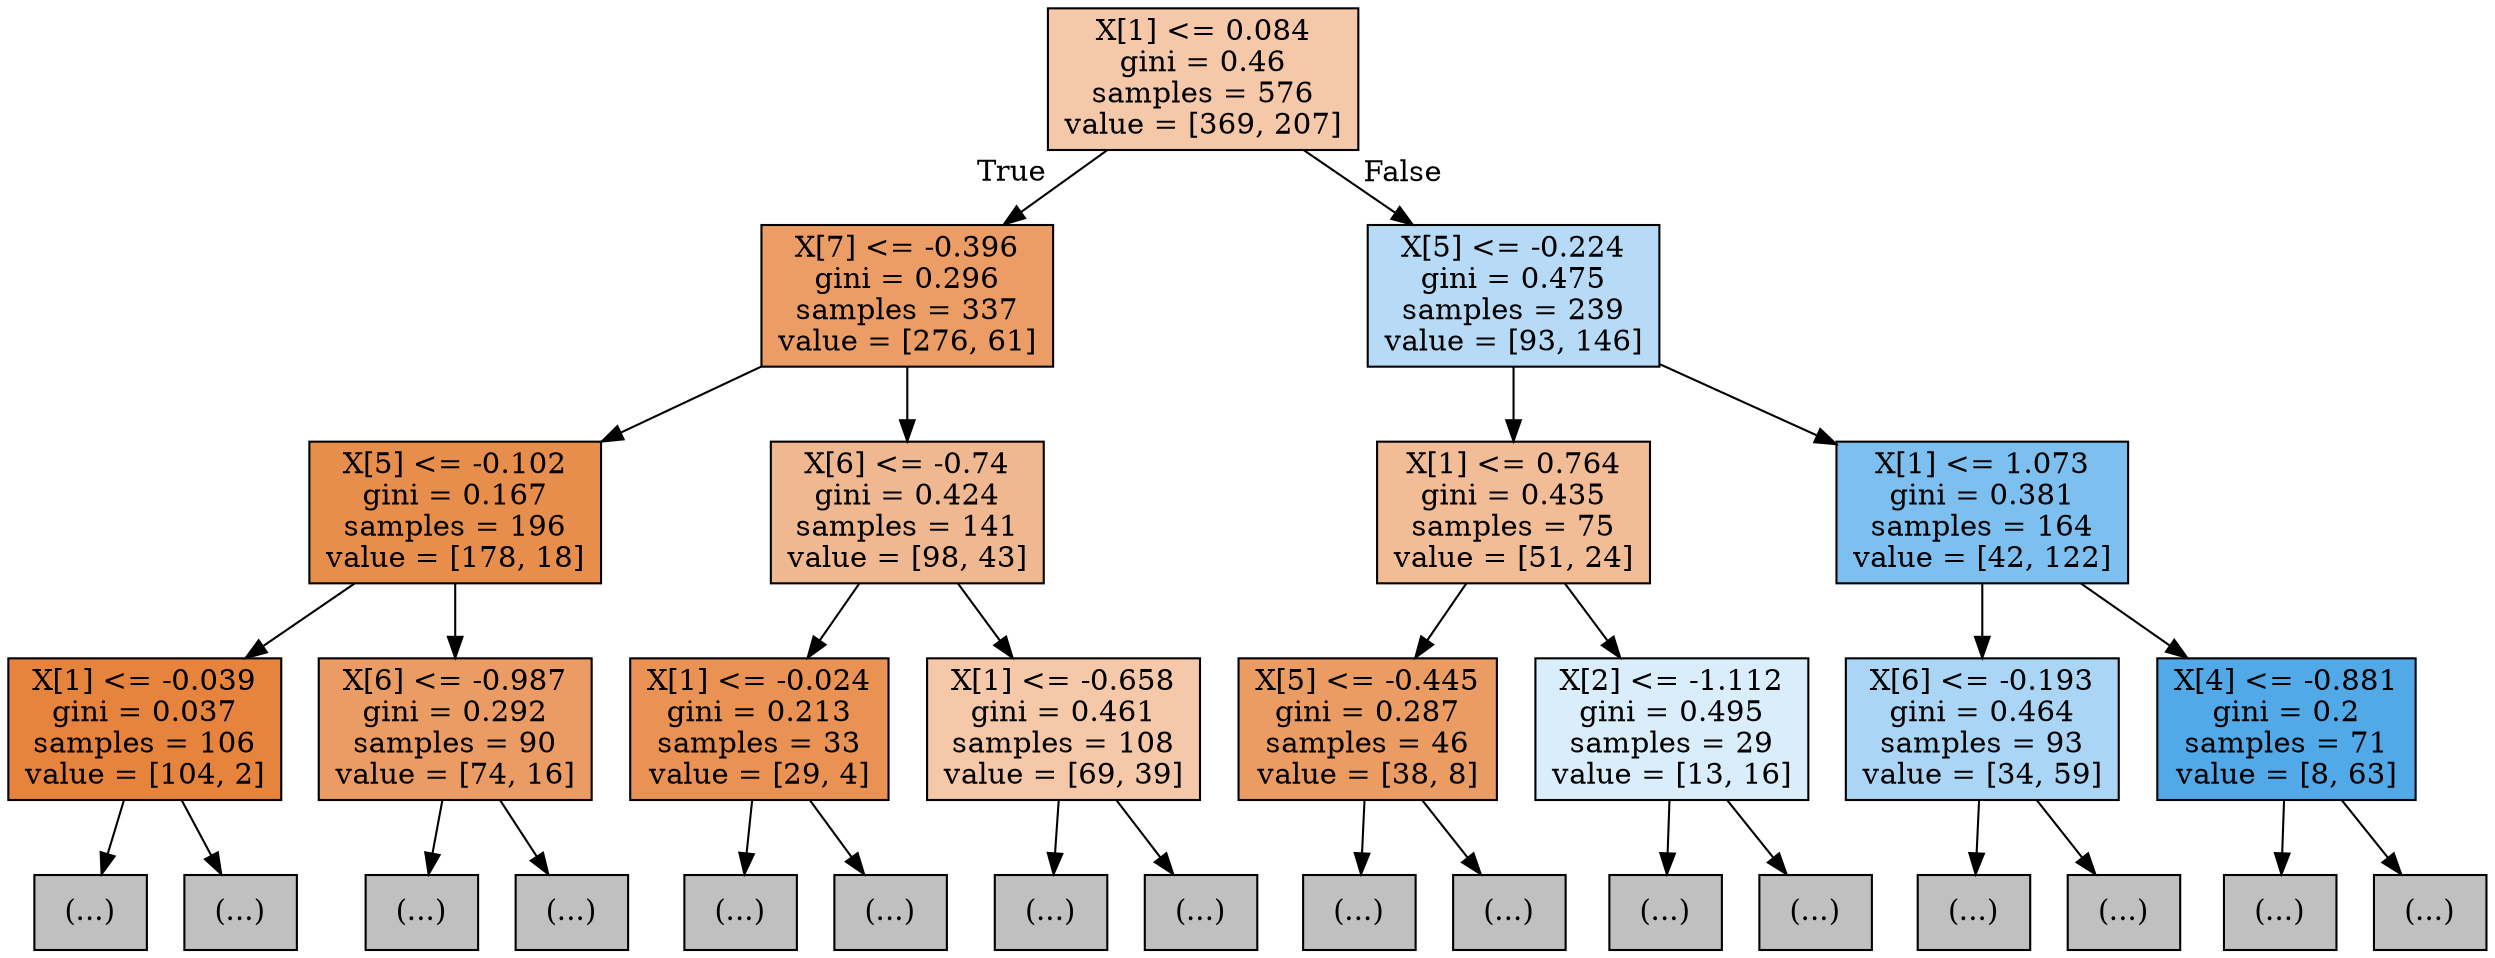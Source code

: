 digraph Tree {
node [shape=box, style="filled", color="black"] ;
0 [label="X[1] <= 0.084\ngini = 0.46\nsamples = 576\nvalue = [369, 207]", fillcolor="#f4c8a8"] ;
1 [label="X[7] <= -0.396\ngini = 0.296\nsamples = 337\nvalue = [276, 61]", fillcolor="#eb9d65"] ;
0 -> 1 [labeldistance=2.5, labelangle=45, headlabel="True"] ;
2 [label="X[5] <= -0.102\ngini = 0.167\nsamples = 196\nvalue = [178, 18]", fillcolor="#e88e4d"] ;
1 -> 2 ;
3 [label="X[1] <= -0.039\ngini = 0.037\nsamples = 106\nvalue = [104, 2]", fillcolor="#e6833d"] ;
2 -> 3 ;
4 [label="(...)", fillcolor="#C0C0C0"] ;
3 -> 4 ;
9 [label="(...)", fillcolor="#C0C0C0"] ;
3 -> 9 ;
10 [label="X[6] <= -0.987\ngini = 0.292\nsamples = 90\nvalue = [74, 16]", fillcolor="#eb9c64"] ;
2 -> 10 ;
11 [label="(...)", fillcolor="#C0C0C0"] ;
10 -> 11 ;
14 [label="(...)", fillcolor="#C0C0C0"] ;
10 -> 14 ;
21 [label="X[6] <= -0.74\ngini = 0.424\nsamples = 141\nvalue = [98, 43]", fillcolor="#f0b890"] ;
1 -> 21 ;
22 [label="X[1] <= -0.024\ngini = 0.213\nsamples = 33\nvalue = [29, 4]", fillcolor="#e99254"] ;
21 -> 22 ;
23 [label="(...)", fillcolor="#C0C0C0"] ;
22 -> 23 ;
28 [label="(...)", fillcolor="#C0C0C0"] ;
22 -> 28 ;
29 [label="X[1] <= -0.658\ngini = 0.461\nsamples = 108\nvalue = [69, 39]", fillcolor="#f4c8a9"] ;
21 -> 29 ;
30 [label="(...)", fillcolor="#C0C0C0"] ;
29 -> 30 ;
37 [label="(...)", fillcolor="#C0C0C0"] ;
29 -> 37 ;
44 [label="X[5] <= -0.224\ngini = 0.475\nsamples = 239\nvalue = [93, 146]", fillcolor="#b7dbf6"] ;
0 -> 44 [labeldistance=2.5, labelangle=-45, headlabel="False"] ;
45 [label="X[1] <= 0.764\ngini = 0.435\nsamples = 75\nvalue = [51, 24]", fillcolor="#f1bc96"] ;
44 -> 45 ;
46 [label="X[5] <= -0.445\ngini = 0.287\nsamples = 46\nvalue = [38, 8]", fillcolor="#ea9c63"] ;
45 -> 46 ;
47 [label="(...)", fillcolor="#C0C0C0"] ;
46 -> 47 ;
54 [label="(...)", fillcolor="#C0C0C0"] ;
46 -> 54 ;
59 [label="X[2] <= -1.112\ngini = 0.495\nsamples = 29\nvalue = [13, 16]", fillcolor="#daedfa"] ;
45 -> 59 ;
60 [label="(...)", fillcolor="#C0C0C0"] ;
59 -> 60 ;
61 [label="(...)", fillcolor="#C0C0C0"] ;
59 -> 61 ;
66 [label="X[1] <= 1.073\ngini = 0.381\nsamples = 164\nvalue = [42, 122]", fillcolor="#7dbfee"] ;
44 -> 66 ;
67 [label="X[6] <= -0.193\ngini = 0.464\nsamples = 93\nvalue = [34, 59]", fillcolor="#abd5f4"] ;
66 -> 67 ;
68 [label="(...)", fillcolor="#C0C0C0"] ;
67 -> 68 ;
75 [label="(...)", fillcolor="#C0C0C0"] ;
67 -> 75 ;
82 [label="X[4] <= -0.881\ngini = 0.2\nsamples = 71\nvalue = [8, 63]", fillcolor="#52a9e8"] ;
66 -> 82 ;
83 [label="(...)", fillcolor="#C0C0C0"] ;
82 -> 83 ;
84 [label="(...)", fillcolor="#C0C0C0"] ;
82 -> 84 ;
}